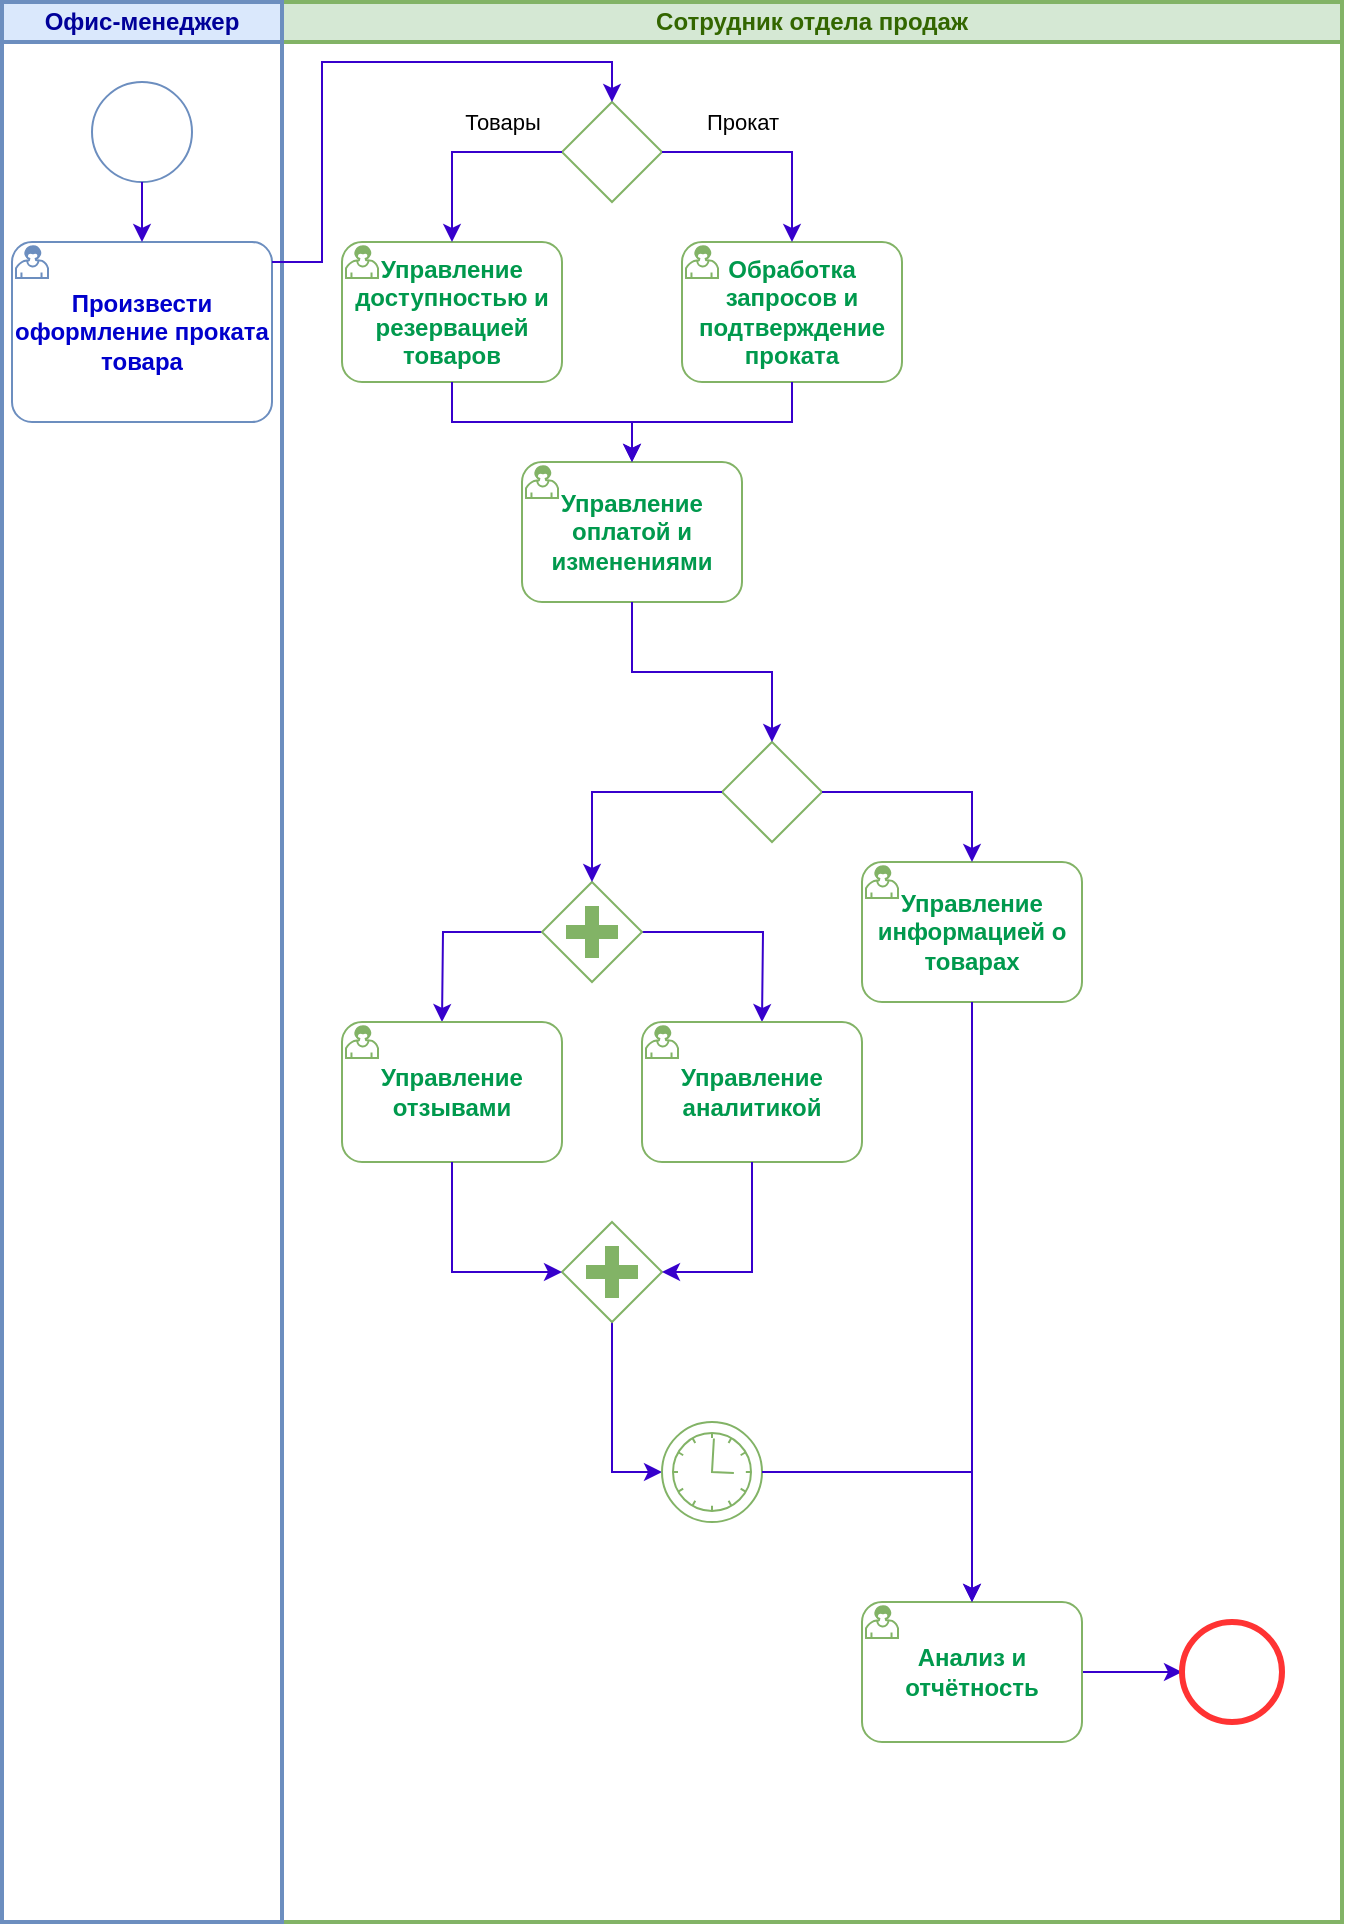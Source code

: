 <mxfile version="24.2.1" type="device">
  <diagram name="Страница — 1" id="_y31qpbYKm7UpQjkQ1E5">
    <mxGraphModel dx="1386" dy="793" grid="1" gridSize="10" guides="1" tooltips="1" connect="1" arrows="1" fold="1" page="1" pageScale="1" pageWidth="1169" pageHeight="827" math="0" shadow="0">
      <root>
        <mxCell id="0" />
        <mxCell id="1" parent="0" />
        <mxCell id="XUJN8memCD465HhRWar0-3" value="Сотрудник отдела продаж" style="swimlane;startSize=20;whiteSpace=wrap;html=1;fillColor=#d5e8d4;strokeColor=#82b366;strokeWidth=2;fontColor=#336600;" parent="1" vertex="1">
          <mxGeometry x="310" y="100" width="530" height="960" as="geometry" />
        </mxCell>
        <mxCell id="XUJN8memCD465HhRWar0-11" value="" style="points=[[0.25,0.25,0],[0.5,0,0],[0.75,0.25,0],[1,0.5,0],[0.75,0.75,0],[0.5,1,0],[0.25,0.75,0],[0,0.5,0]];shape=mxgraph.bpmn.gateway2;html=1;verticalLabelPosition=bottom;labelBackgroundColor=#ffffff;verticalAlign=top;align=center;perimeter=rhombusPerimeter;outlineConnect=0;outline=none;symbol=none;fillColor=default;strokeColor=#82b366;fontColor=#00994D;fontSize=12;fontStyle=1" parent="XUJN8memCD465HhRWar0-3" vertex="1">
          <mxGeometry x="140" y="50" width="50" height="50" as="geometry" />
        </mxCell>
        <mxCell id="XUJN8memCD465HhRWar0-14" value="Управление доступностью и резервацией товаров" style="points=[[0.25,0,0],[0.5,0,0],[0.75,0,0],[1,0.25,0],[1,0.5,0],[1,0.75,0],[0.75,1,0],[0.5,1,0],[0.25,1,0],[0,0.75,0],[0,0.5,0],[0,0.25,0]];shape=mxgraph.bpmn.task;whiteSpace=wrap;rectStyle=rounded;size=10;html=1;container=1;expand=0;collapsible=0;taskMarker=user;fillColor=default;strokeColor=#82b366;fontColor=#00994D;fontSize=12;fontStyle=1" parent="XUJN8memCD465HhRWar0-3" vertex="1">
          <mxGeometry x="30" y="120" width="110" height="70" as="geometry" />
        </mxCell>
        <mxCell id="XUJN8memCD465HhRWar0-22" style="edgeStyle=orthogonalEdgeStyle;rounded=0;orthogonalLoop=1;jettySize=auto;html=1;exitX=0;exitY=0.5;exitDx=0;exitDy=0;exitPerimeter=0;entryX=0.5;entryY=0;entryDx=0;entryDy=0;entryPerimeter=0;fillColor=#6a00ff;strokeColor=#3700CC;" parent="XUJN8memCD465HhRWar0-3" source="XUJN8memCD465HhRWar0-11" target="XUJN8memCD465HhRWar0-14" edge="1">
          <mxGeometry relative="1" as="geometry" />
        </mxCell>
        <mxCell id="XUJN8memCD465HhRWar0-27" value="Товары" style="edgeLabel;html=1;align=center;verticalAlign=middle;resizable=0;points=[];" parent="XUJN8memCD465HhRWar0-22" vertex="1" connectable="0">
          <mxGeometry x="-0.536" y="1" relative="1" as="geometry">
            <mxPoint x="-7" y="-16" as="offset" />
          </mxGeometry>
        </mxCell>
        <mxCell id="XUJN8memCD465HhRWar0-23" value="Обработка запросов и подтверждение проката" style="points=[[0.25,0,0],[0.5,0,0],[0.75,0,0],[1,0.25,0],[1,0.5,0],[1,0.75,0],[0.75,1,0],[0.5,1,0],[0.25,1,0],[0,0.75,0],[0,0.5,0],[0,0.25,0]];shape=mxgraph.bpmn.task;whiteSpace=wrap;rectStyle=rounded;size=10;html=1;container=1;expand=0;collapsible=0;taskMarker=user;fillColor=default;strokeColor=#82b366;fontColor=#00994D;fontSize=12;fontStyle=1" parent="XUJN8memCD465HhRWar0-3" vertex="1">
          <mxGeometry x="200" y="120" width="110" height="70" as="geometry" />
        </mxCell>
        <mxCell id="XUJN8memCD465HhRWar0-25" style="edgeStyle=orthogonalEdgeStyle;rounded=0;orthogonalLoop=1;jettySize=auto;html=1;entryX=0.5;entryY=0;entryDx=0;entryDy=0;entryPerimeter=0;fillColor=#6a00ff;strokeColor=#3700CC;" parent="XUJN8memCD465HhRWar0-3" source="XUJN8memCD465HhRWar0-11" target="XUJN8memCD465HhRWar0-23" edge="1">
          <mxGeometry relative="1" as="geometry" />
        </mxCell>
        <mxCell id="XUJN8memCD465HhRWar0-26" value="Прокат" style="edgeLabel;html=1;align=center;verticalAlign=middle;resizable=0;points=[];" parent="XUJN8memCD465HhRWar0-25" vertex="1" connectable="0">
          <mxGeometry x="-0.494" y="-2" relative="1" as="geometry">
            <mxPoint x="12" y="-17" as="offset" />
          </mxGeometry>
        </mxCell>
        <mxCell id="XUJN8memCD465HhRWar0-29" value="Управление оплатой и изменениями" style="points=[[0.25,0,0],[0.5,0,0],[0.75,0,0],[1,0.25,0],[1,0.5,0],[1,0.75,0],[0.75,1,0],[0.5,1,0],[0.25,1,0],[0,0.75,0],[0,0.5,0],[0,0.25,0]];shape=mxgraph.bpmn.task;whiteSpace=wrap;rectStyle=rounded;size=10;html=1;container=1;expand=0;collapsible=0;taskMarker=user;fillColor=default;strokeColor=#82b366;fontColor=#00994D;fontSize=12;fontStyle=1" parent="XUJN8memCD465HhRWar0-3" vertex="1">
          <mxGeometry x="120" y="230" width="110" height="70" as="geometry" />
        </mxCell>
        <mxCell id="XUJN8memCD465HhRWar0-30" style="edgeStyle=orthogonalEdgeStyle;rounded=0;orthogonalLoop=1;jettySize=auto;html=1;entryX=0.5;entryY=0;entryDx=0;entryDy=0;entryPerimeter=0;fillColor=#6a00ff;strokeColor=#3700CC;" parent="XUJN8memCD465HhRWar0-3" source="XUJN8memCD465HhRWar0-14" target="XUJN8memCD465HhRWar0-29" edge="1">
          <mxGeometry relative="1" as="geometry" />
        </mxCell>
        <mxCell id="XUJN8memCD465HhRWar0-31" style="edgeStyle=orthogonalEdgeStyle;rounded=0;orthogonalLoop=1;jettySize=auto;html=1;entryX=0.5;entryY=0;entryDx=0;entryDy=0;entryPerimeter=0;fillColor=#6a00ff;strokeColor=#3700CC;" parent="XUJN8memCD465HhRWar0-3" source="XUJN8memCD465HhRWar0-23" target="XUJN8memCD465HhRWar0-29" edge="1">
          <mxGeometry relative="1" as="geometry" />
        </mxCell>
        <mxCell id="XUJN8memCD465HhRWar0-32" value="" style="points=[[0.25,0.25,0],[0.5,0,0],[0.75,0.25,0],[1,0.5,0],[0.75,0.75,0],[0.5,1,0],[0.25,0.75,0],[0,0.5,0]];shape=mxgraph.bpmn.gateway2;html=1;verticalLabelPosition=bottom;labelBackgroundColor=#ffffff;verticalAlign=top;align=center;perimeter=rhombusPerimeter;outlineConnect=0;outline=none;symbol=none;fillColor=default;strokeColor=#82b366;fontColor=#00994D;fontSize=12;fontStyle=1" parent="XUJN8memCD465HhRWar0-3" vertex="1">
          <mxGeometry x="220" y="370" width="50" height="50" as="geometry" />
        </mxCell>
        <mxCell id="XUJN8memCD465HhRWar0-33" style="edgeStyle=orthogonalEdgeStyle;rounded=0;orthogonalLoop=1;jettySize=auto;html=1;entryX=0.5;entryY=0;entryDx=0;entryDy=0;entryPerimeter=0;fillColor=#6a00ff;strokeColor=#3700CC;" parent="XUJN8memCD465HhRWar0-3" source="XUJN8memCD465HhRWar0-29" target="XUJN8memCD465HhRWar0-32" edge="1">
          <mxGeometry relative="1" as="geometry" />
        </mxCell>
        <mxCell id="XUJN8memCD465HhRWar0-34" value="Управление информацией о товарах" style="points=[[0.25,0,0],[0.5,0,0],[0.75,0,0],[1,0.25,0],[1,0.5,0],[1,0.75,0],[0.75,1,0],[0.5,1,0],[0.25,1,0],[0,0.75,0],[0,0.5,0],[0,0.25,0]];shape=mxgraph.bpmn.task;whiteSpace=wrap;rectStyle=rounded;size=10;html=1;container=1;expand=0;collapsible=0;taskMarker=user;fillColor=default;strokeColor=#82b366;fontColor=#00994D;fontSize=12;fontStyle=1" parent="XUJN8memCD465HhRWar0-3" vertex="1">
          <mxGeometry x="290" y="430" width="110" height="70" as="geometry" />
        </mxCell>
        <mxCell id="XUJN8memCD465HhRWar0-35" style="edgeStyle=orthogonalEdgeStyle;rounded=0;orthogonalLoop=1;jettySize=auto;html=1;entryX=0.5;entryY=0;entryDx=0;entryDy=0;entryPerimeter=0;fillColor=#6a00ff;strokeColor=#3700CC;" parent="XUJN8memCD465HhRWar0-3" source="XUJN8memCD465HhRWar0-32" target="XUJN8memCD465HhRWar0-34" edge="1">
          <mxGeometry relative="1" as="geometry" />
        </mxCell>
        <mxCell id="XUJN8memCD465HhRWar0-40" style="edgeStyle=orthogonalEdgeStyle;rounded=0;orthogonalLoop=1;jettySize=auto;html=1;fillColor=#6a00ff;strokeColor=#3700CC;" parent="XUJN8memCD465HhRWar0-3" source="XUJN8memCD465HhRWar0-36" edge="1">
          <mxGeometry relative="1" as="geometry">
            <mxPoint x="80" y="510" as="targetPoint" />
          </mxGeometry>
        </mxCell>
        <mxCell id="XUJN8memCD465HhRWar0-41" style="edgeStyle=orthogonalEdgeStyle;rounded=0;orthogonalLoop=1;jettySize=auto;html=1;fillColor=#6a00ff;strokeColor=#3700CC;" parent="XUJN8memCD465HhRWar0-3" source="XUJN8memCD465HhRWar0-36" edge="1">
          <mxGeometry relative="1" as="geometry">
            <mxPoint x="240" y="510" as="targetPoint" />
          </mxGeometry>
        </mxCell>
        <mxCell id="XUJN8memCD465HhRWar0-36" value="" style="points=[[0.25,0.25,0],[0.5,0,0],[0.75,0.25,0],[1,0.5,0],[0.75,0.75,0],[0.5,1,0],[0.25,0.75,0],[0,0.5,0]];shape=mxgraph.bpmn.gateway2;html=1;verticalLabelPosition=bottom;labelBackgroundColor=#ffffff;verticalAlign=top;align=center;perimeter=rhombusPerimeter;outlineConnect=0;outline=none;symbol=none;gwType=parallel;fillColor=default;strokeColor=#82b366;fontColor=#00994D;fontSize=12;fontStyle=1" parent="XUJN8memCD465HhRWar0-3" vertex="1">
          <mxGeometry x="130" y="440" width="50" height="50" as="geometry" />
        </mxCell>
        <mxCell id="XUJN8memCD465HhRWar0-37" style="edgeStyle=orthogonalEdgeStyle;rounded=0;orthogonalLoop=1;jettySize=auto;html=1;entryX=0.5;entryY=0;entryDx=0;entryDy=0;entryPerimeter=0;fillColor=#6a00ff;strokeColor=#3700CC;" parent="XUJN8memCD465HhRWar0-3" source="XUJN8memCD465HhRWar0-32" target="XUJN8memCD465HhRWar0-36" edge="1">
          <mxGeometry relative="1" as="geometry" />
        </mxCell>
        <mxCell id="XUJN8memCD465HhRWar0-38" value="Управление отзывами" style="points=[[0.25,0,0],[0.5,0,0],[0.75,0,0],[1,0.25,0],[1,0.5,0],[1,0.75,0],[0.75,1,0],[0.5,1,0],[0.25,1,0],[0,0.75,0],[0,0.5,0],[0,0.25,0]];shape=mxgraph.bpmn.task;whiteSpace=wrap;rectStyle=rounded;size=10;html=1;container=1;expand=0;collapsible=0;taskMarker=user;fillColor=default;strokeColor=#82b366;fontColor=#00994D;fontSize=12;fontStyle=1" parent="XUJN8memCD465HhRWar0-3" vertex="1">
          <mxGeometry x="30" y="510" width="110" height="70" as="geometry" />
        </mxCell>
        <mxCell id="XUJN8memCD465HhRWar0-39" value="Управление аналитикой" style="points=[[0.25,0,0],[0.5,0,0],[0.75,0,0],[1,0.25,0],[1,0.5,0],[1,0.75,0],[0.75,1,0],[0.5,1,0],[0.25,1,0],[0,0.75,0],[0,0.5,0],[0,0.25,0]];shape=mxgraph.bpmn.task;whiteSpace=wrap;rectStyle=rounded;size=10;html=1;container=1;expand=0;collapsible=0;taskMarker=user;fillColor=default;strokeColor=#82b366;fontColor=#00994D;fontSize=12;fontStyle=1" parent="XUJN8memCD465HhRWar0-3" vertex="1">
          <mxGeometry x="180" y="510" width="110" height="70" as="geometry" />
        </mxCell>
        <mxCell id="XUJN8memCD465HhRWar0-50" style="edgeStyle=orthogonalEdgeStyle;rounded=0;orthogonalLoop=1;jettySize=auto;html=1;entryX=0;entryY=0.5;entryDx=0;entryDy=0;entryPerimeter=0;fillColor=#6a00ff;strokeColor=#3700CC;" parent="XUJN8memCD465HhRWar0-3" source="XUJN8memCD465HhRWar0-42" target="XUJN8memCD465HhRWar0-46" edge="1">
          <mxGeometry relative="1" as="geometry">
            <mxPoint x="165" y="790" as="targetPoint" />
          </mxGeometry>
        </mxCell>
        <mxCell id="XUJN8memCD465HhRWar0-42" value="" style="points=[[0.25,0.25,0],[0.5,0,0],[0.75,0.25,0],[1,0.5,0],[0.75,0.75,0],[0.5,1,0],[0.25,0.75,0],[0,0.5,0]];shape=mxgraph.bpmn.gateway2;html=1;verticalLabelPosition=bottom;labelBackgroundColor=#ffffff;verticalAlign=top;align=center;perimeter=rhombusPerimeter;outlineConnect=0;outline=none;symbol=none;gwType=parallel;fillColor=default;strokeColor=#82b366;fontColor=#00994D;fontSize=12;fontStyle=1" parent="XUJN8memCD465HhRWar0-3" vertex="1">
          <mxGeometry x="140" y="610" width="50" height="50" as="geometry" />
        </mxCell>
        <mxCell id="XUJN8memCD465HhRWar0-43" style="edgeStyle=orthogonalEdgeStyle;rounded=0;orthogonalLoop=1;jettySize=auto;html=1;entryX=0;entryY=0.5;entryDx=0;entryDy=0;entryPerimeter=0;fillColor=#6a00ff;strokeColor=#3700CC;" parent="XUJN8memCD465HhRWar0-3" source="XUJN8memCD465HhRWar0-38" target="XUJN8memCD465HhRWar0-42" edge="1">
          <mxGeometry relative="1" as="geometry" />
        </mxCell>
        <mxCell id="XUJN8memCD465HhRWar0-44" style="edgeStyle=orthogonalEdgeStyle;rounded=0;orthogonalLoop=1;jettySize=auto;html=1;entryX=1;entryY=0.5;entryDx=0;entryDy=0;entryPerimeter=0;fillColor=#6a00ff;strokeColor=#3700CC;" parent="XUJN8memCD465HhRWar0-3" source="XUJN8memCD465HhRWar0-39" target="XUJN8memCD465HhRWar0-42" edge="1">
          <mxGeometry relative="1" as="geometry" />
        </mxCell>
        <mxCell id="XUJN8memCD465HhRWar0-46" value="" style="points=[[0.145,0.145,0],[0.5,0,0],[0.855,0.145,0],[1,0.5,0],[0.855,0.855,0],[0.5,1,0],[0.145,0.855,0],[0,0.5,0]];shape=mxgraph.bpmn.event;html=1;verticalLabelPosition=bottom;labelBackgroundColor=#ffffff;verticalAlign=top;align=center;perimeter=ellipsePerimeter;outlineConnect=0;aspect=fixed;outline=standard;symbol=timer;fillColor=default;strokeColor=#82b366;fontColor=#00994D;fontSize=12;fontStyle=1" parent="XUJN8memCD465HhRWar0-3" vertex="1">
          <mxGeometry x="190" y="710" width="50" height="50" as="geometry" />
        </mxCell>
        <mxCell id="XUJN8memCD465HhRWar0-59" style="edgeStyle=orthogonalEdgeStyle;rounded=0;orthogonalLoop=1;jettySize=auto;html=1;exitX=1;exitY=0.5;exitDx=0;exitDy=0;exitPerimeter=0;fillColor=#6a00ff;strokeColor=#3700CC;" parent="XUJN8memCD465HhRWar0-3" source="XUJN8memCD465HhRWar0-51" target="XUJN8memCD465HhRWar0-58" edge="1">
          <mxGeometry relative="1" as="geometry" />
        </mxCell>
        <mxCell id="XUJN8memCD465HhRWar0-51" value="Анализ и отчётность" style="points=[[0.25,0,0],[0.5,0,0],[0.75,0,0],[1,0.25,0],[1,0.5,0],[1,0.75,0],[0.75,1,0],[0.5,1,0],[0.25,1,0],[0,0.75,0],[0,0.5,0],[0,0.25,0]];shape=mxgraph.bpmn.task;whiteSpace=wrap;rectStyle=rounded;size=10;html=1;container=1;expand=0;collapsible=0;taskMarker=user;fillColor=default;strokeColor=#82b366;fontColor=#00994D;fontSize=12;fontStyle=1" parent="XUJN8memCD465HhRWar0-3" vertex="1">
          <mxGeometry x="290" y="800" width="110" height="70" as="geometry" />
        </mxCell>
        <mxCell id="XUJN8memCD465HhRWar0-52" style="edgeStyle=orthogonalEdgeStyle;rounded=0;orthogonalLoop=1;jettySize=auto;html=1;entryX=0.5;entryY=0;entryDx=0;entryDy=0;entryPerimeter=0;fillColor=#6a00ff;strokeColor=#3700CC;" parent="XUJN8memCD465HhRWar0-3" source="XUJN8memCD465HhRWar0-46" target="XUJN8memCD465HhRWar0-51" edge="1">
          <mxGeometry relative="1" as="geometry" />
        </mxCell>
        <mxCell id="XUJN8memCD465HhRWar0-53" style="edgeStyle=orthogonalEdgeStyle;rounded=0;orthogonalLoop=1;jettySize=auto;html=1;entryX=0.5;entryY=0;entryDx=0;entryDy=0;entryPerimeter=0;fillColor=#6a00ff;strokeColor=#3700CC;" parent="XUJN8memCD465HhRWar0-3" source="XUJN8memCD465HhRWar0-34" target="XUJN8memCD465HhRWar0-51" edge="1">
          <mxGeometry relative="1" as="geometry" />
        </mxCell>
        <mxCell id="XUJN8memCD465HhRWar0-58" value="" style="points=[[0.145,0.145,0],[0.5,0,0],[0.855,0.145,0],[1,0.5,0],[0.855,0.855,0],[0.5,1,0],[0.145,0.855,0],[0,0.5,0]];shape=mxgraph.bpmn.event;html=1;verticalLabelPosition=bottom;labelBackgroundColor=#ffffff;verticalAlign=top;align=center;perimeter=ellipsePerimeter;outlineConnect=0;aspect=fixed;outline=end;symbol=terminate2;fontColor=#FF3333;strokeColor=#FF3333;" parent="XUJN8memCD465HhRWar0-3" vertex="1">
          <mxGeometry x="450" y="810" width="50" height="50" as="geometry" />
        </mxCell>
        <mxCell id="XUJN8memCD465HhRWar0-4" value="&lt;font color=&quot;#000099&quot;&gt;Офис-менеджер&lt;/font&gt;" style="swimlane;startSize=20;whiteSpace=wrap;html=1;fillColor=#DAE8FC;strokeColor=#6c8ebf;strokeWidth=2;rounded=0;" parent="1" vertex="1">
          <mxGeometry x="170" y="100" width="140" height="960" as="geometry" />
        </mxCell>
        <mxCell id="XUJN8memCD465HhRWar0-7" value="" style="ellipse;whiteSpace=wrap;html=1;aspect=fixed;fillColor=default;strokeColor=#6c8ebf;" parent="XUJN8memCD465HhRWar0-4" vertex="1">
          <mxGeometry x="45" y="40" width="50" height="50" as="geometry" />
        </mxCell>
        <mxCell id="XUJN8memCD465HhRWar0-10" value="&lt;font color=&quot;#0000cc&quot;&gt;Произвести&lt;/font&gt;&lt;div&gt;&lt;font color=&quot;#0000cc&quot;&gt;оформление проката товара&lt;/font&gt;&lt;/div&gt;" style="points=[[0.25,0,0],[0.5,0,0],[0.75,0,0],[1,0.25,0],[1,0.5,0],[1,0.75,0],[0.75,1,0],[0.5,1,0],[0.25,1,0],[0,0.75,0],[0,0.5,0],[0,0.25,0]];shape=mxgraph.bpmn.task;whiteSpace=wrap;rectStyle=rounded;size=10;html=1;container=1;expand=0;collapsible=0;taskMarker=user;fillColor=default;strokeColor=#6c8ebf;fontStyle=1;fontColor=#000099;" parent="XUJN8memCD465HhRWar0-4" vertex="1">
          <mxGeometry x="5" y="120" width="130" height="90" as="geometry" />
        </mxCell>
        <mxCell id="XUJN8memCD465HhRWar0-21" value="" style="endArrow=classic;html=1;rounded=0;exitX=0.5;exitY=1;exitDx=0;exitDy=0;entryX=0.5;entryY=0;entryDx=0;entryDy=0;entryPerimeter=0;fillColor=#6a00ff;strokeColor=#3700CC;" parent="XUJN8memCD465HhRWar0-4" source="XUJN8memCD465HhRWar0-7" target="XUJN8memCD465HhRWar0-10" edge="1">
          <mxGeometry width="50" height="50" relative="1" as="geometry">
            <mxPoint x="340" y="230" as="sourcePoint" />
            <mxPoint x="390" y="180" as="targetPoint" />
          </mxGeometry>
        </mxCell>
        <mxCell id="XUJN8memCD465HhRWar0-13" style="edgeStyle=orthogonalEdgeStyle;rounded=0;orthogonalLoop=1;jettySize=auto;html=1;entryX=0.5;entryY=0;entryDx=0;entryDy=0;entryPerimeter=0;fillColor=#6a00ff;strokeColor=#3700CC;" parent="1" source="XUJN8memCD465HhRWar0-10" target="XUJN8memCD465HhRWar0-11" edge="1">
          <mxGeometry relative="1" as="geometry">
            <Array as="points">
              <mxPoint x="330" y="230" />
              <mxPoint x="330" y="130" />
              <mxPoint x="475" y="130" />
            </Array>
          </mxGeometry>
        </mxCell>
      </root>
    </mxGraphModel>
  </diagram>
</mxfile>
